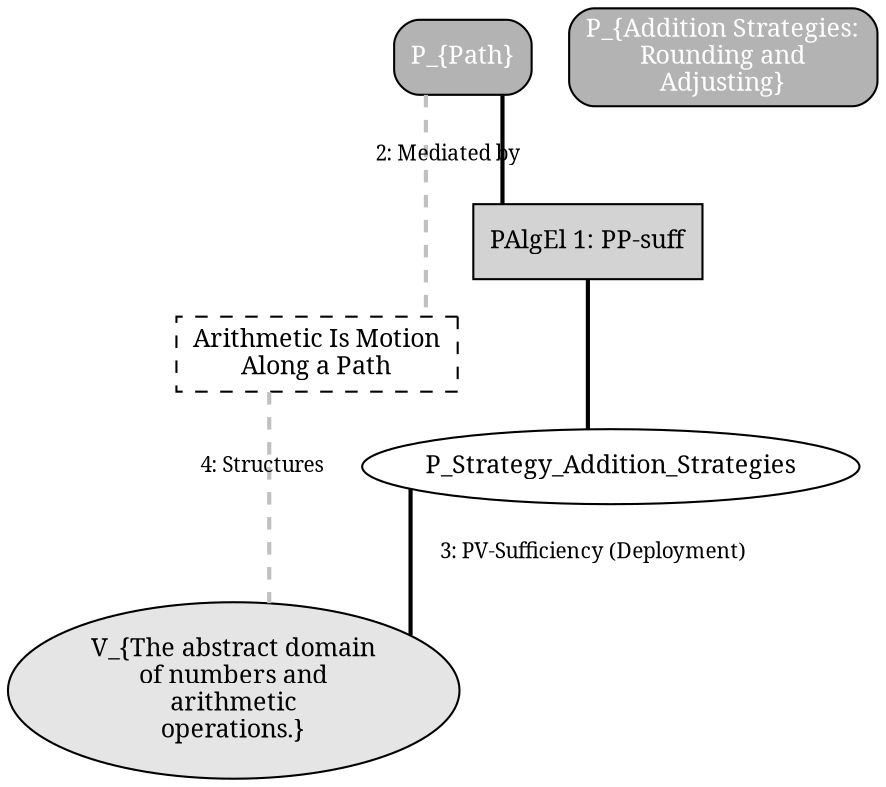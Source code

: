 // MUD for Addition_Strategies:_Rounding_and_Adjusting
digraph {
	graph [rankdir=TB splines=ortho]
	node [fontname=Serif fontsize=12]
	edge [arrowhead=stealth fontname=Serif fontsize=10 penwidth=2.0]
	P_Embodied_Path [label="P_{Path}" fillcolor=gray70 fontcolor=white shape=box style="filled,rounded"]
	"P_Strategy_Addition_Strategies:_Rounding_and_Adjusting" [label="P_{Addition Strategies:\nRounding and\nAdjusting}" fillcolor=gray70 fontcolor=white shape=box style="filled,rounded"]
	"V_The abstract domain of numbers and arithmetic operations." [label="V_{The abstract domain\nof numbers and\narithmetic\noperations.}" fillcolor=gray90 shape=ellipse style=filled]
	"Arithmetic Is Motion Along a Path" [label="Arithmetic Is Motion\nAlong a Path" shape=box style=dashed]
	PAlgEl_1 [label="PAlgEl 1: PP-suff" fillcolor=lightgray fontcolor=black shape=box style=filled]
	P_Embodied_Path -> PAlgEl_1 [arrowhead=none color=black style=solid]
	PAlgEl_1 -> P_Strategy_Addition_Strategies:_Rounding_and_Adjusting [color=black style=solid]
	P_Embodied_Path -> "Arithmetic Is Motion Along a Path" [label="2: Mediated by" color=gray style=dashed]
	P_Strategy_Addition_Strategies:_Rounding_and_Adjusting -> "V_The abstract domain of numbers and arithmetic operations." [label="3: PV-Sufficiency (Deployment)" color=black style=solid]
	"Arithmetic Is Motion Along a Path" -> "V_The abstract domain of numbers and arithmetic operations." [label="4: Structures" color=gray style=dashed]
}
